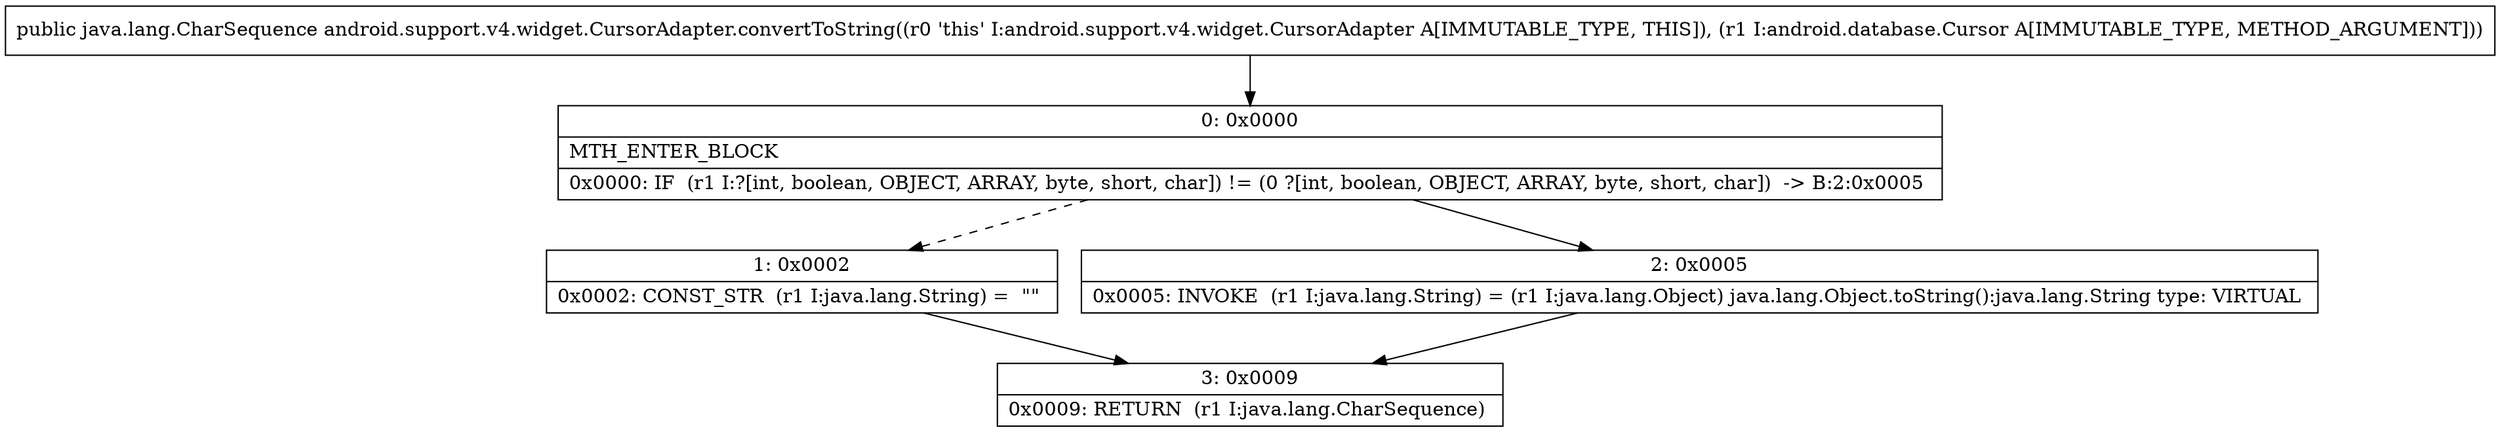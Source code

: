 digraph "CFG forandroid.support.v4.widget.CursorAdapter.convertToString(Landroid\/database\/Cursor;)Ljava\/lang\/CharSequence;" {
Node_0 [shape=record,label="{0\:\ 0x0000|MTH_ENTER_BLOCK\l|0x0000: IF  (r1 I:?[int, boolean, OBJECT, ARRAY, byte, short, char]) != (0 ?[int, boolean, OBJECT, ARRAY, byte, short, char])  \-\> B:2:0x0005 \l}"];
Node_1 [shape=record,label="{1\:\ 0x0002|0x0002: CONST_STR  (r1 I:java.lang.String) =  \"\" \l}"];
Node_2 [shape=record,label="{2\:\ 0x0005|0x0005: INVOKE  (r1 I:java.lang.String) = (r1 I:java.lang.Object) java.lang.Object.toString():java.lang.String type: VIRTUAL \l}"];
Node_3 [shape=record,label="{3\:\ 0x0009|0x0009: RETURN  (r1 I:java.lang.CharSequence) \l}"];
MethodNode[shape=record,label="{public java.lang.CharSequence android.support.v4.widget.CursorAdapter.convertToString((r0 'this' I:android.support.v4.widget.CursorAdapter A[IMMUTABLE_TYPE, THIS]), (r1 I:android.database.Cursor A[IMMUTABLE_TYPE, METHOD_ARGUMENT])) }"];
MethodNode -> Node_0;
Node_0 -> Node_1[style=dashed];
Node_0 -> Node_2;
Node_1 -> Node_3;
Node_2 -> Node_3;
}

